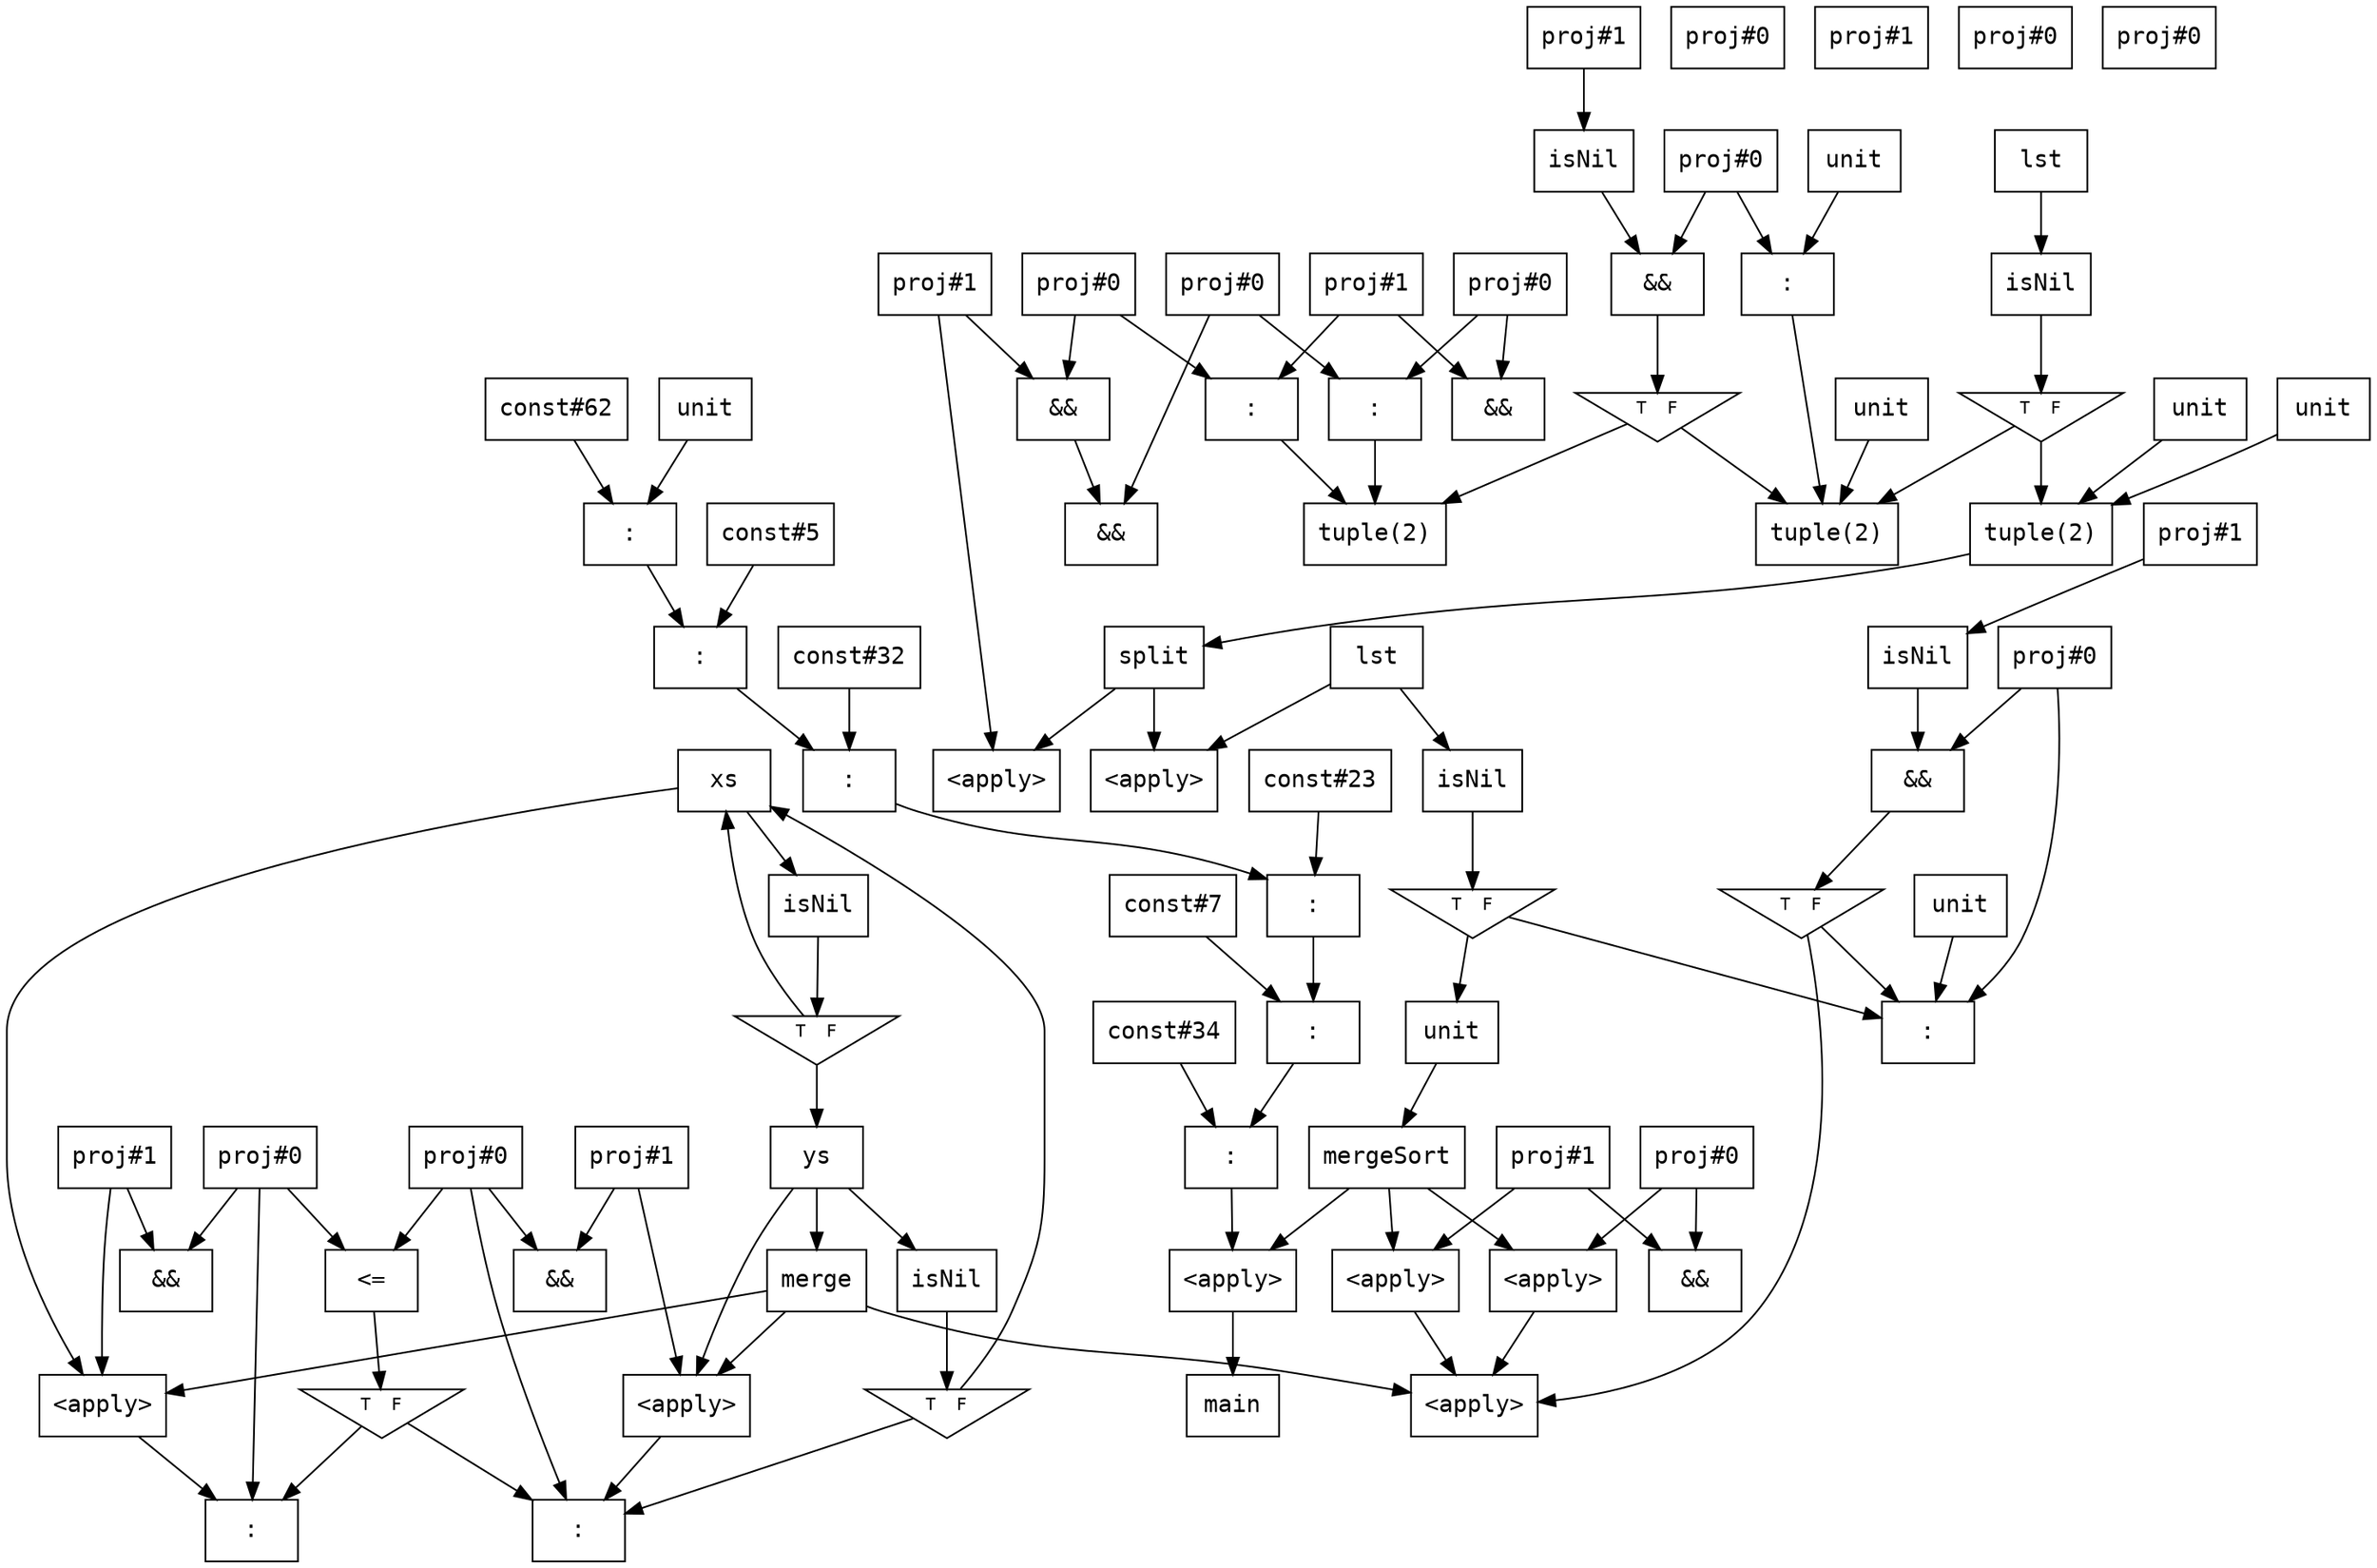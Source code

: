 digraph G {
  node [fontname="Courier",shape=box];
  flowInst0 [label="main"];
  flowInst1 [label="mergeSort"];
  flowInst2 [label="split"];
  flowInst3 [label="merge"];
  flowInst4 [label="const#34"];
  flowInst5 [label="const#7"];
  flowInst6 [label="const#23"];
  flowInst7 [label="const#32"];
  flowInst8 [label="const#5"];
  flowInst9 [label="const#62"];
  flowInst10 [label="unit"];
  flowInst11 [label=":"];
  flowInst12 [label=":"];
  flowInst13 [label=":"];
  flowInst14 [label=":"];
  flowInst15 [label=":"];
  flowInst16 [label=":"];
  flowInst17 [label="<apply>"];
  flowInst18 [label="lst"];
  flowInst19 [label="isNil"];
  flowInst20 [shape=triangle,orientation=180,label="T  F",fontsize=10];
  flowInst21 [label="unit"];
  flowInst22 [label="proj#0"];
  flowInst23 [label="proj#0"];
  flowInst24 [label="proj#1"];
  flowInst25 [label="isNil"];
  flowInst26 [label="&&"];
  flowInst27 [shape=triangle,orientation=180,label="T  F",fontsize=10];
  flowInst28 [label="unit"];
  flowInst29 [label=":"];
  flowInst30 [label="<apply>"];
  flowInst31 [label="proj#0"];
  flowInst32 [label="proj#1"];
  flowInst33 [label="&&"];
  flowInst34 [label="<apply>"];
  flowInst35 [label="<apply>"];
  flowInst36 [label="<apply>"];
  flowInst37 [label="lst"];
  flowInst38 [label="isNil"];
  flowInst39 [shape=triangle,orientation=180,label="T  F",fontsize=10];
  flowInst40 [label="unit"];
  flowInst41 [label="unit"];
  flowInst42 [label="tuple(2)"];
  flowInst43 [label="proj#0"];
  flowInst44 [label="proj#1"];
  flowInst45 [label="isNil"];
  flowInst46 [label="&&"];
  flowInst47 [shape=triangle,orientation=180,label="T  F",fontsize=10];
  flowInst48 [label="unit"];
  flowInst49 [label=":"];
  flowInst50 [label="unit"];
  flowInst51 [label="tuple(2)"];
  flowInst52 [label="proj#0"];
  flowInst53 [label="proj#1"];
  flowInst54 [label="proj#0"];
  flowInst55 [label="proj#1"];
  flowInst56 [label="&&"];
  flowInst57 [label="&&"];
  flowInst58 [label="<apply>"];
  flowInst59 [label="proj#0"];
  flowInst60 [label="proj#1"];
  flowInst61 [label="&&"];
  flowInst62 [label=":"];
  flowInst63 [label=":"];
  flowInst64 [label="tuple(2)"];
  flowInst65 [label="ys"];
  flowInst66 [label="xs"];
  flowInst67 [label="isNil"];
  flowInst68 [shape=triangle,orientation=180,label="T  F",fontsize=10];
  flowInst69 [label="proj#0"];
  flowInst70 [label="proj#0"];
  flowInst71 [label="proj#1"];
  flowInst72 [label="&&"];
  flowInst73 [label="isNil"];
  flowInst74 [shape=triangle,orientation=180,label="T  F",fontsize=10];
  flowInst75 [label="proj#0"];
  flowInst76 [label="proj#0"];
  flowInst77 [label="proj#1"];
  flowInst78 [label="&&"];
  flowInst79 [label="<="];
  flowInst80 [shape=triangle,orientation=180,label="T  F",fontsize=10];
  flowInst81 [label="<apply>"];
  flowInst82 [label=":"];
  flowInst83 [label="<apply>"];
  flowInst84 [label=":"];
  flowInst65 -> flowInst3;
  flowInst68 -> flowInst66;
  flowInst74 -> flowInst82;
  flowInst80 -> flowInst84;
  flowInst80 -> flowInst82;
  flowInst83 -> flowInst84;
  flowInst76 -> flowInst84;
  flowInst66 -> flowInst83;
  flowInst77 -> flowInst83;
  flowInst3 -> flowInst83;
  flowInst81 -> flowInst82;
  flowInst70 -> flowInst82;
  flowInst71 -> flowInst81;
  flowInst65 -> flowInst81;
  flowInst3 -> flowInst81;
  flowInst79 -> flowInst80;
  flowInst76 -> flowInst79;
  flowInst70 -> flowInst79;
  flowInst77 -> flowInst78;
  flowInst76 -> flowInst78;
  flowInst74 -> flowInst66;
  flowInst73 -> flowInst74;
  flowInst65 -> flowInst73;
  flowInst71 -> flowInst72;
  flowInst70 -> flowInst72;
  flowInst68 -> flowInst65;
  flowInst67 -> flowInst68;
  flowInst66 -> flowInst67;
  flowInst42 -> flowInst2;
  flowInst39 -> flowInst51;
  flowInst47 -> flowInst64;
  flowInst63 -> flowInst64;
  flowInst62 -> flowInst64;
  flowInst60 -> flowInst63;
  flowInst54 -> flowInst63;
  flowInst59 -> flowInst62;
  flowInst52 -> flowInst62;
  flowInst60 -> flowInst61;
  flowInst59 -> flowInst61;
  flowInst55 -> flowInst58;
  flowInst2 -> flowInst58;
  flowInst56 -> flowInst57;
  flowInst52 -> flowInst57;
  flowInst55 -> flowInst56;
  flowInst54 -> flowInst56;
  flowInst47 -> flowInst51;
  flowInst50 -> flowInst51;
  flowInst49 -> flowInst51;
  flowInst48 -> flowInst49;
  flowInst43 -> flowInst49;
  flowInst46 -> flowInst47;
  flowInst45 -> flowInst46;
  flowInst43 -> flowInst46;
  flowInst44 -> flowInst45;
  flowInst39 -> flowInst42;
  flowInst41 -> flowInst42;
  flowInst40 -> flowInst42;
  flowInst38 -> flowInst39;
  flowInst37 -> flowInst38;
  flowInst21 -> flowInst1;
  flowInst20 -> flowInst29;
  flowInst27 -> flowInst36;
  flowInst35 -> flowInst36;
  flowInst34 -> flowInst36;
  flowInst3 -> flowInst36;
  flowInst31 -> flowInst35;
  flowInst1 -> flowInst35;
  flowInst32 -> flowInst34;
  flowInst1 -> flowInst34;
  flowInst32 -> flowInst33;
  flowInst31 -> flowInst33;
  flowInst18 -> flowInst30;
  flowInst2 -> flowInst30;
  flowInst27 -> flowInst29;
  flowInst28 -> flowInst29;
  flowInst23 -> flowInst29;
  flowInst26 -> flowInst27;
  flowInst25 -> flowInst26;
  flowInst23 -> flowInst26;
  flowInst24 -> flowInst25;
  flowInst20 -> flowInst21;
  flowInst19 -> flowInst20;
  flowInst18 -> flowInst19;
  flowInst17 -> flowInst0;
  flowInst16 -> flowInst17;
  flowInst1 -> flowInst17;
  flowInst15 -> flowInst16;
  flowInst4 -> flowInst16;
  flowInst14 -> flowInst15;
  flowInst5 -> flowInst15;
  flowInst13 -> flowInst14;
  flowInst6 -> flowInst14;
  flowInst12 -> flowInst13;
  flowInst7 -> flowInst13;
  flowInst11 -> flowInst12;
  flowInst8 -> flowInst12;
  flowInst10 -> flowInst11;
  flowInst9 -> flowInst11;
}
